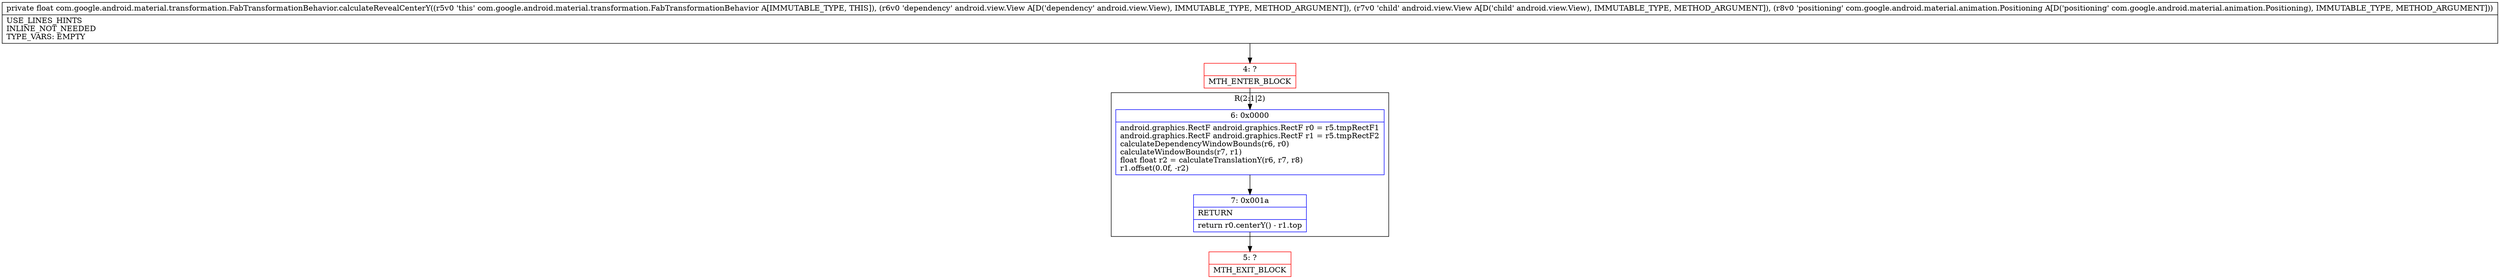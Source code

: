 digraph "CFG forcom.google.android.material.transformation.FabTransformationBehavior.calculateRevealCenterY(Landroid\/view\/View;Landroid\/view\/View;Lcom\/google\/android\/material\/animation\/Positioning;)F" {
subgraph cluster_Region_63851805 {
label = "R(2:1|2)";
node [shape=record,color=blue];
Node_6 [shape=record,label="{6\:\ 0x0000|android.graphics.RectF android.graphics.RectF r0 = r5.tmpRectF1\landroid.graphics.RectF android.graphics.RectF r1 = r5.tmpRectF2\lcalculateDependencyWindowBounds(r6, r0)\lcalculateWindowBounds(r7, r1)\lfloat float r2 = calculateTranslationY(r6, r7, r8)\lr1.offset(0.0f, \-r2)\l}"];
Node_7 [shape=record,label="{7\:\ 0x001a|RETURN\l|return r0.centerY() \- r1.top\l}"];
}
Node_4 [shape=record,color=red,label="{4\:\ ?|MTH_ENTER_BLOCK\l}"];
Node_5 [shape=record,color=red,label="{5\:\ ?|MTH_EXIT_BLOCK\l}"];
MethodNode[shape=record,label="{private float com.google.android.material.transformation.FabTransformationBehavior.calculateRevealCenterY((r5v0 'this' com.google.android.material.transformation.FabTransformationBehavior A[IMMUTABLE_TYPE, THIS]), (r6v0 'dependency' android.view.View A[D('dependency' android.view.View), IMMUTABLE_TYPE, METHOD_ARGUMENT]), (r7v0 'child' android.view.View A[D('child' android.view.View), IMMUTABLE_TYPE, METHOD_ARGUMENT]), (r8v0 'positioning' com.google.android.material.animation.Positioning A[D('positioning' com.google.android.material.animation.Positioning), IMMUTABLE_TYPE, METHOD_ARGUMENT]))  | USE_LINES_HINTS\lINLINE_NOT_NEEDED\lTYPE_VARS: EMPTY\l}"];
MethodNode -> Node_4;Node_6 -> Node_7;
Node_7 -> Node_5;
Node_4 -> Node_6;
}

